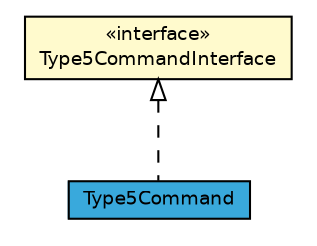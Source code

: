 #!/usr/local/bin/dot
#
# Class diagram 
# Generated by UMLGraph version R5_7_2-3-gee82a7 (http://www.umlgraph.org/)
#

digraph G {
	edge [fontname="Helvetica",fontsize=10,labelfontname="Helvetica",labelfontsize=10];
	node [fontname="Helvetica",fontsize=10,shape=plaintext];
	nodesep=0.25;
	ranksep=0.5;
	// com.st.st25sdk.command.Type5CommandInterface
	c36333 [label=<<table title="com.st.st25sdk.command.Type5CommandInterface" border="0" cellborder="1" cellspacing="0" cellpadding="2" port="p" bgcolor="lemonChiffon" href="./Type5CommandInterface.html">
		<tr><td><table border="0" cellspacing="0" cellpadding="1">
<tr><td align="center" balign="center"> &#171;interface&#187; </td></tr>
<tr><td align="center" balign="center"> Type5CommandInterface </td></tr>
		</table></td></tr>
		</table>>, URL="./Type5CommandInterface.html", fontname="Helvetica", fontcolor="black", fontsize=9.0];
	// com.st.st25sdk.command.Type5Command
	c36337 [label=<<table title="com.st.st25sdk.command.Type5Command" border="0" cellborder="1" cellspacing="0" cellpadding="2" port="p" bgcolor="#39a9dc" href="./Type5Command.html">
		<tr><td><table border="0" cellspacing="0" cellpadding="1">
<tr><td align="center" balign="center"> Type5Command </td></tr>
		</table></td></tr>
		</table>>, URL="./Type5Command.html", fontname="Helvetica", fontcolor="black", fontsize=9.0];
	//com.st.st25sdk.command.Type5Command implements com.st.st25sdk.command.Type5CommandInterface
	c36333:p -> c36337:p [dir=back,arrowtail=empty,style=dashed];
}

